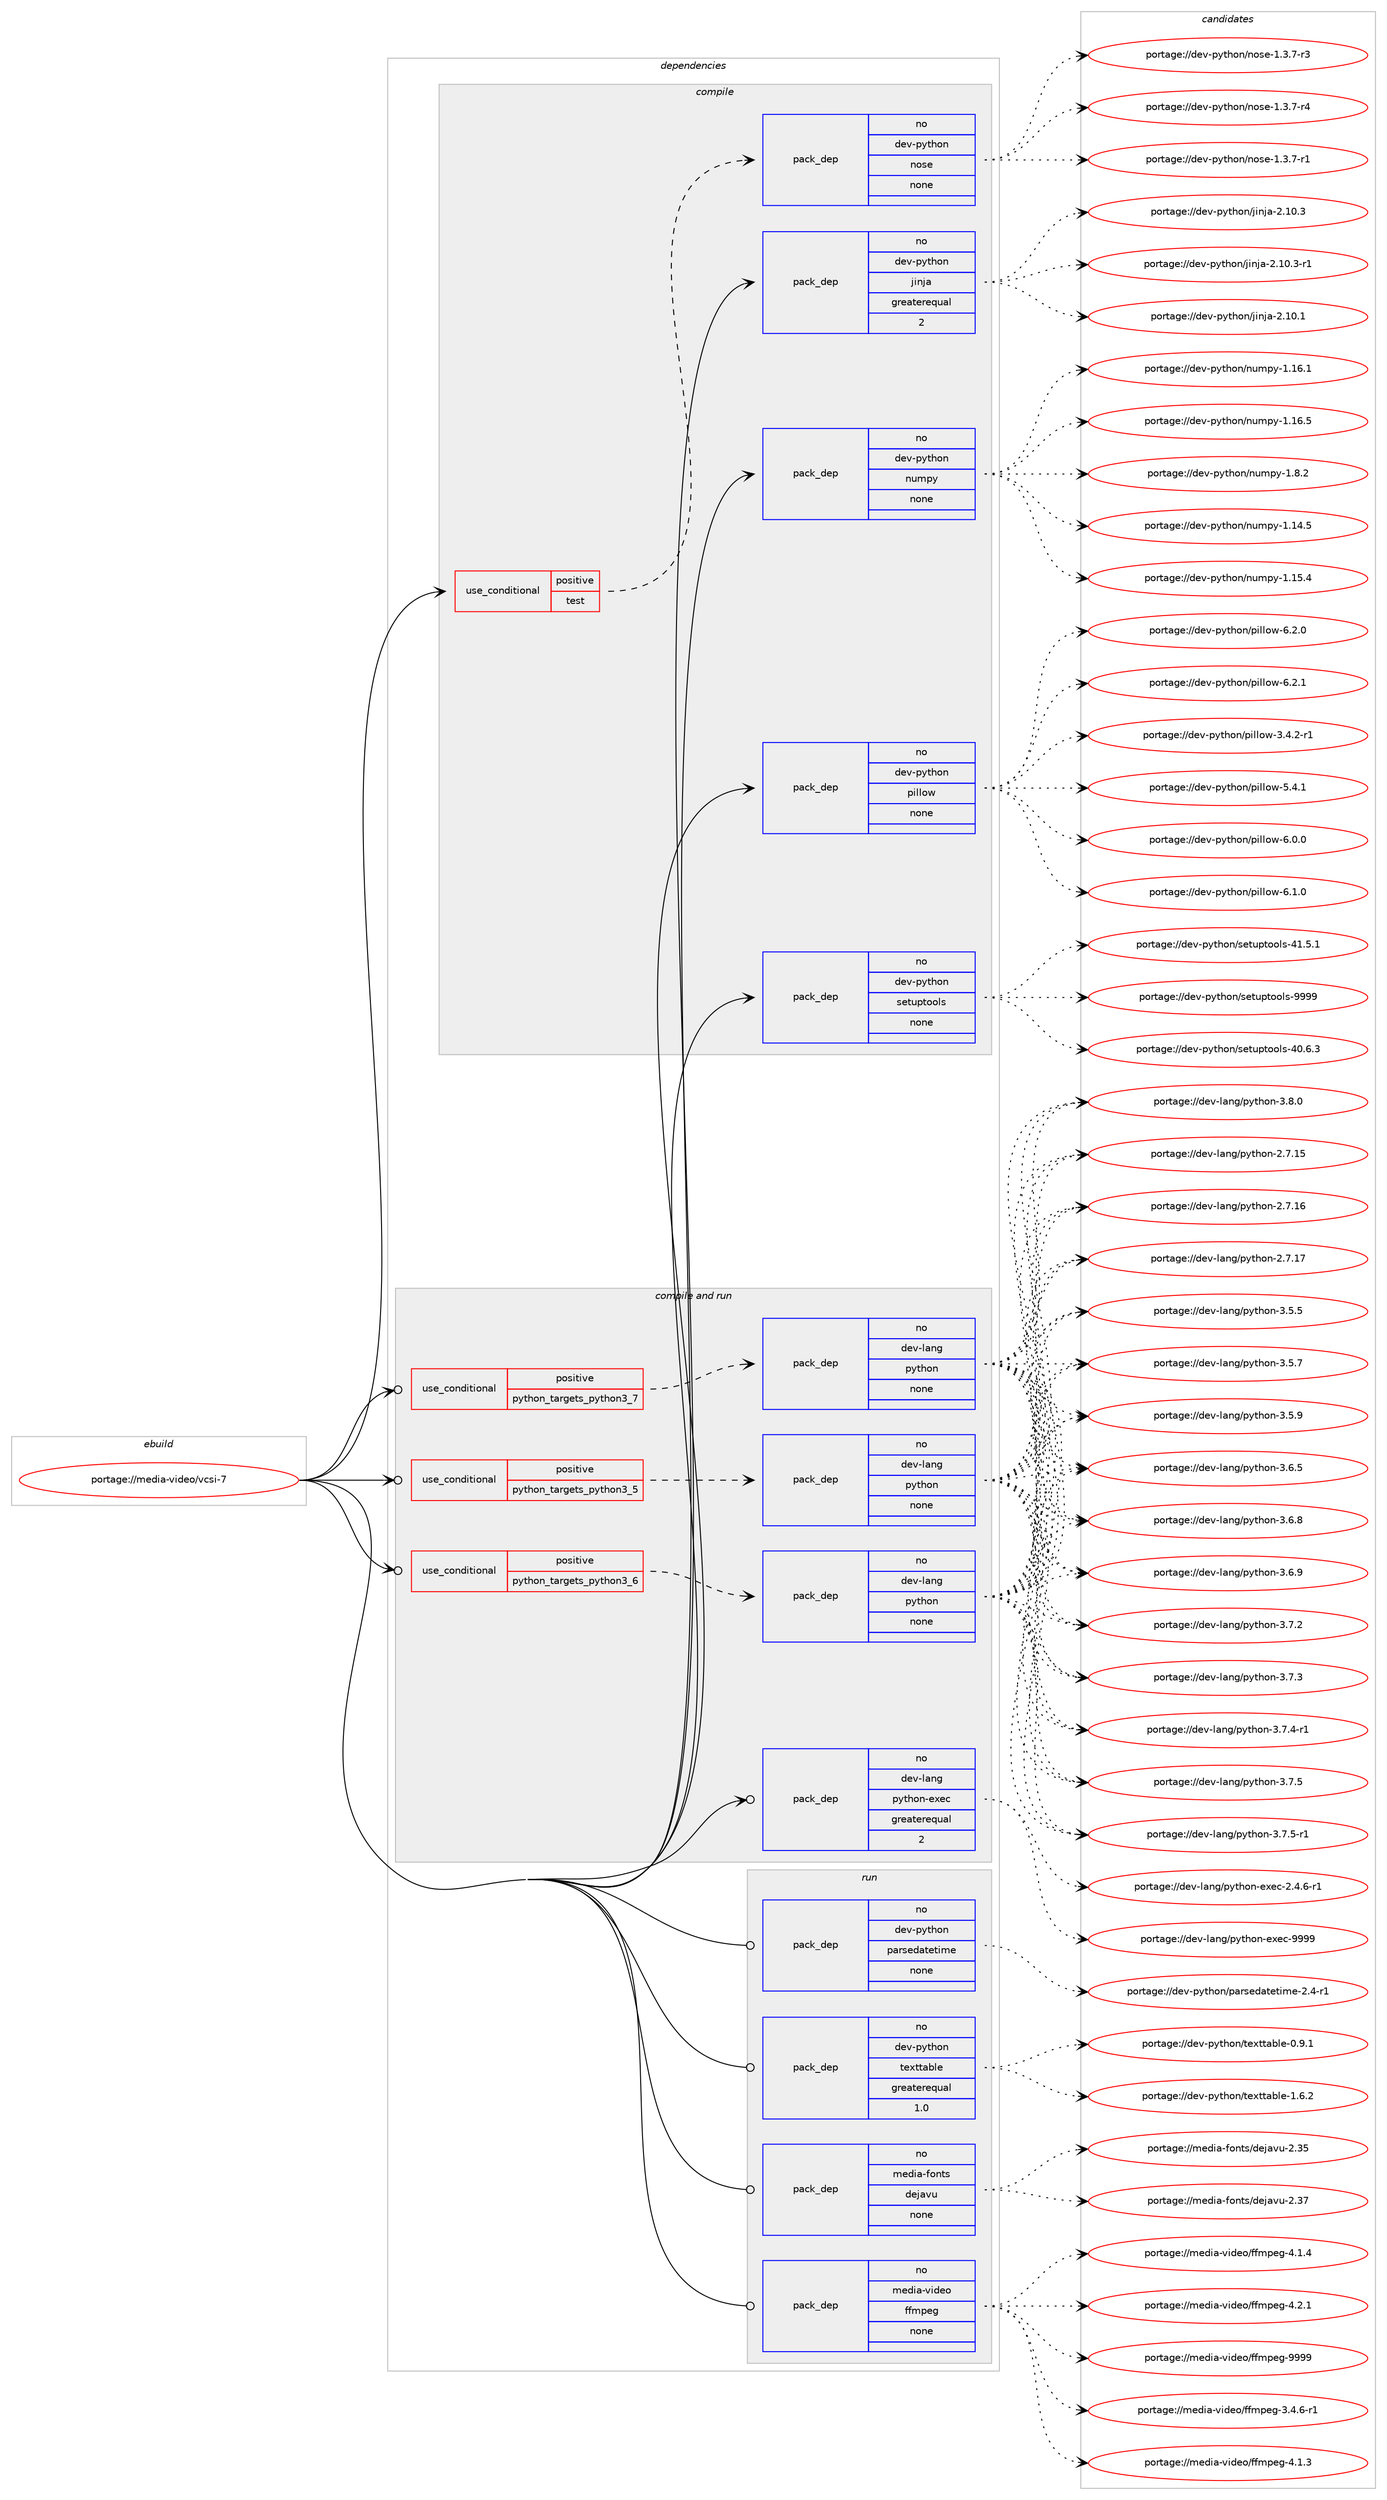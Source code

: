 digraph prolog {

# *************
# Graph options
# *************

newrank=true;
concentrate=true;
compound=true;
graph [rankdir=LR,fontname=Helvetica,fontsize=10,ranksep=1.5];#, ranksep=2.5, nodesep=0.2];
edge  [arrowhead=vee];
node  [fontname=Helvetica,fontsize=10];

# **********
# The ebuild
# **********

subgraph cluster_leftcol {
color=gray;
rank=same;
label=<<i>ebuild</i>>;
id [label="portage://media-video/vcsi-7", color=red, width=4, href="../media-video/vcsi-7.svg"];
}

# ****************
# The dependencies
# ****************

subgraph cluster_midcol {
color=gray;
label=<<i>dependencies</i>>;
subgraph cluster_compile {
fillcolor="#eeeeee";
style=filled;
label=<<i>compile</i>>;
subgraph cond85573 {
dependency343476 [label=<<TABLE BORDER="0" CELLBORDER="1" CELLSPACING="0" CELLPADDING="4"><TR><TD ROWSPAN="3" CELLPADDING="10">use_conditional</TD></TR><TR><TD>positive</TD></TR><TR><TD>test</TD></TR></TABLE>>, shape=none, color=red];
subgraph pack252277 {
dependency343477 [label=<<TABLE BORDER="0" CELLBORDER="1" CELLSPACING="0" CELLPADDING="4" WIDTH="220"><TR><TD ROWSPAN="6" CELLPADDING="30">pack_dep</TD></TR><TR><TD WIDTH="110">no</TD></TR><TR><TD>dev-python</TD></TR><TR><TD>nose</TD></TR><TR><TD>none</TD></TR><TR><TD></TD></TR></TABLE>>, shape=none, color=blue];
}
dependency343476:e -> dependency343477:w [weight=20,style="dashed",arrowhead="vee"];
}
id:e -> dependency343476:w [weight=20,style="solid",arrowhead="vee"];
subgraph pack252278 {
dependency343478 [label=<<TABLE BORDER="0" CELLBORDER="1" CELLSPACING="0" CELLPADDING="4" WIDTH="220"><TR><TD ROWSPAN="6" CELLPADDING="30">pack_dep</TD></TR><TR><TD WIDTH="110">no</TD></TR><TR><TD>dev-python</TD></TR><TR><TD>jinja</TD></TR><TR><TD>greaterequal</TD></TR><TR><TD>2</TD></TR></TABLE>>, shape=none, color=blue];
}
id:e -> dependency343478:w [weight=20,style="solid",arrowhead="vee"];
subgraph pack252279 {
dependency343479 [label=<<TABLE BORDER="0" CELLBORDER="1" CELLSPACING="0" CELLPADDING="4" WIDTH="220"><TR><TD ROWSPAN="6" CELLPADDING="30">pack_dep</TD></TR><TR><TD WIDTH="110">no</TD></TR><TR><TD>dev-python</TD></TR><TR><TD>numpy</TD></TR><TR><TD>none</TD></TR><TR><TD></TD></TR></TABLE>>, shape=none, color=blue];
}
id:e -> dependency343479:w [weight=20,style="solid",arrowhead="vee"];
subgraph pack252280 {
dependency343480 [label=<<TABLE BORDER="0" CELLBORDER="1" CELLSPACING="0" CELLPADDING="4" WIDTH="220"><TR><TD ROWSPAN="6" CELLPADDING="30">pack_dep</TD></TR><TR><TD WIDTH="110">no</TD></TR><TR><TD>dev-python</TD></TR><TR><TD>pillow</TD></TR><TR><TD>none</TD></TR><TR><TD></TD></TR></TABLE>>, shape=none, color=blue];
}
id:e -> dependency343480:w [weight=20,style="solid",arrowhead="vee"];
subgraph pack252281 {
dependency343481 [label=<<TABLE BORDER="0" CELLBORDER="1" CELLSPACING="0" CELLPADDING="4" WIDTH="220"><TR><TD ROWSPAN="6" CELLPADDING="30">pack_dep</TD></TR><TR><TD WIDTH="110">no</TD></TR><TR><TD>dev-python</TD></TR><TR><TD>setuptools</TD></TR><TR><TD>none</TD></TR><TR><TD></TD></TR></TABLE>>, shape=none, color=blue];
}
id:e -> dependency343481:w [weight=20,style="solid",arrowhead="vee"];
}
subgraph cluster_compileandrun {
fillcolor="#eeeeee";
style=filled;
label=<<i>compile and run</i>>;
subgraph cond85574 {
dependency343482 [label=<<TABLE BORDER="0" CELLBORDER="1" CELLSPACING="0" CELLPADDING="4"><TR><TD ROWSPAN="3" CELLPADDING="10">use_conditional</TD></TR><TR><TD>positive</TD></TR><TR><TD>python_targets_python3_5</TD></TR></TABLE>>, shape=none, color=red];
subgraph pack252282 {
dependency343483 [label=<<TABLE BORDER="0" CELLBORDER="1" CELLSPACING="0" CELLPADDING="4" WIDTH="220"><TR><TD ROWSPAN="6" CELLPADDING="30">pack_dep</TD></TR><TR><TD WIDTH="110">no</TD></TR><TR><TD>dev-lang</TD></TR><TR><TD>python</TD></TR><TR><TD>none</TD></TR><TR><TD></TD></TR></TABLE>>, shape=none, color=blue];
}
dependency343482:e -> dependency343483:w [weight=20,style="dashed",arrowhead="vee"];
}
id:e -> dependency343482:w [weight=20,style="solid",arrowhead="odotvee"];
subgraph cond85575 {
dependency343484 [label=<<TABLE BORDER="0" CELLBORDER="1" CELLSPACING="0" CELLPADDING="4"><TR><TD ROWSPAN="3" CELLPADDING="10">use_conditional</TD></TR><TR><TD>positive</TD></TR><TR><TD>python_targets_python3_6</TD></TR></TABLE>>, shape=none, color=red];
subgraph pack252283 {
dependency343485 [label=<<TABLE BORDER="0" CELLBORDER="1" CELLSPACING="0" CELLPADDING="4" WIDTH="220"><TR><TD ROWSPAN="6" CELLPADDING="30">pack_dep</TD></TR><TR><TD WIDTH="110">no</TD></TR><TR><TD>dev-lang</TD></TR><TR><TD>python</TD></TR><TR><TD>none</TD></TR><TR><TD></TD></TR></TABLE>>, shape=none, color=blue];
}
dependency343484:e -> dependency343485:w [weight=20,style="dashed",arrowhead="vee"];
}
id:e -> dependency343484:w [weight=20,style="solid",arrowhead="odotvee"];
subgraph cond85576 {
dependency343486 [label=<<TABLE BORDER="0" CELLBORDER="1" CELLSPACING="0" CELLPADDING="4"><TR><TD ROWSPAN="3" CELLPADDING="10">use_conditional</TD></TR><TR><TD>positive</TD></TR><TR><TD>python_targets_python3_7</TD></TR></TABLE>>, shape=none, color=red];
subgraph pack252284 {
dependency343487 [label=<<TABLE BORDER="0" CELLBORDER="1" CELLSPACING="0" CELLPADDING="4" WIDTH="220"><TR><TD ROWSPAN="6" CELLPADDING="30">pack_dep</TD></TR><TR><TD WIDTH="110">no</TD></TR><TR><TD>dev-lang</TD></TR><TR><TD>python</TD></TR><TR><TD>none</TD></TR><TR><TD></TD></TR></TABLE>>, shape=none, color=blue];
}
dependency343486:e -> dependency343487:w [weight=20,style="dashed",arrowhead="vee"];
}
id:e -> dependency343486:w [weight=20,style="solid",arrowhead="odotvee"];
subgraph pack252285 {
dependency343488 [label=<<TABLE BORDER="0" CELLBORDER="1" CELLSPACING="0" CELLPADDING="4" WIDTH="220"><TR><TD ROWSPAN="6" CELLPADDING="30">pack_dep</TD></TR><TR><TD WIDTH="110">no</TD></TR><TR><TD>dev-lang</TD></TR><TR><TD>python-exec</TD></TR><TR><TD>greaterequal</TD></TR><TR><TD>2</TD></TR></TABLE>>, shape=none, color=blue];
}
id:e -> dependency343488:w [weight=20,style="solid",arrowhead="odotvee"];
}
subgraph cluster_run {
fillcolor="#eeeeee";
style=filled;
label=<<i>run</i>>;
subgraph pack252286 {
dependency343489 [label=<<TABLE BORDER="0" CELLBORDER="1" CELLSPACING="0" CELLPADDING="4" WIDTH="220"><TR><TD ROWSPAN="6" CELLPADDING="30">pack_dep</TD></TR><TR><TD WIDTH="110">no</TD></TR><TR><TD>dev-python</TD></TR><TR><TD>parsedatetime</TD></TR><TR><TD>none</TD></TR><TR><TD></TD></TR></TABLE>>, shape=none, color=blue];
}
id:e -> dependency343489:w [weight=20,style="solid",arrowhead="odot"];
subgraph pack252287 {
dependency343490 [label=<<TABLE BORDER="0" CELLBORDER="1" CELLSPACING="0" CELLPADDING="4" WIDTH="220"><TR><TD ROWSPAN="6" CELLPADDING="30">pack_dep</TD></TR><TR><TD WIDTH="110">no</TD></TR><TR><TD>dev-python</TD></TR><TR><TD>texttable</TD></TR><TR><TD>greaterequal</TD></TR><TR><TD>1.0</TD></TR></TABLE>>, shape=none, color=blue];
}
id:e -> dependency343490:w [weight=20,style="solid",arrowhead="odot"];
subgraph pack252288 {
dependency343491 [label=<<TABLE BORDER="0" CELLBORDER="1" CELLSPACING="0" CELLPADDING="4" WIDTH="220"><TR><TD ROWSPAN="6" CELLPADDING="30">pack_dep</TD></TR><TR><TD WIDTH="110">no</TD></TR><TR><TD>media-fonts</TD></TR><TR><TD>dejavu</TD></TR><TR><TD>none</TD></TR><TR><TD></TD></TR></TABLE>>, shape=none, color=blue];
}
id:e -> dependency343491:w [weight=20,style="solid",arrowhead="odot"];
subgraph pack252289 {
dependency343492 [label=<<TABLE BORDER="0" CELLBORDER="1" CELLSPACING="0" CELLPADDING="4" WIDTH="220"><TR><TD ROWSPAN="6" CELLPADDING="30">pack_dep</TD></TR><TR><TD WIDTH="110">no</TD></TR><TR><TD>media-video</TD></TR><TR><TD>ffmpeg</TD></TR><TR><TD>none</TD></TR><TR><TD></TD></TR></TABLE>>, shape=none, color=blue];
}
id:e -> dependency343492:w [weight=20,style="solid",arrowhead="odot"];
}
}

# **************
# The candidates
# **************

subgraph cluster_choices {
rank=same;
color=gray;
label=<<i>candidates</i>>;

subgraph choice252277 {
color=black;
nodesep=1;
choiceportage10010111845112121116104111110471101111151014549465146554511449 [label="portage://dev-python/nose-1.3.7-r1", color=red, width=4,href="../dev-python/nose-1.3.7-r1.svg"];
choiceportage10010111845112121116104111110471101111151014549465146554511451 [label="portage://dev-python/nose-1.3.7-r3", color=red, width=4,href="../dev-python/nose-1.3.7-r3.svg"];
choiceportage10010111845112121116104111110471101111151014549465146554511452 [label="portage://dev-python/nose-1.3.7-r4", color=red, width=4,href="../dev-python/nose-1.3.7-r4.svg"];
dependency343477:e -> choiceportage10010111845112121116104111110471101111151014549465146554511449:w [style=dotted,weight="100"];
dependency343477:e -> choiceportage10010111845112121116104111110471101111151014549465146554511451:w [style=dotted,weight="100"];
dependency343477:e -> choiceportage10010111845112121116104111110471101111151014549465146554511452:w [style=dotted,weight="100"];
}
subgraph choice252278 {
color=black;
nodesep=1;
choiceportage10010111845112121116104111110471061051101069745504649484649 [label="portage://dev-python/jinja-2.10.1", color=red, width=4,href="../dev-python/jinja-2.10.1.svg"];
choiceportage10010111845112121116104111110471061051101069745504649484651 [label="portage://dev-python/jinja-2.10.3", color=red, width=4,href="../dev-python/jinja-2.10.3.svg"];
choiceportage100101118451121211161041111104710610511010697455046494846514511449 [label="portage://dev-python/jinja-2.10.3-r1", color=red, width=4,href="../dev-python/jinja-2.10.3-r1.svg"];
dependency343478:e -> choiceportage10010111845112121116104111110471061051101069745504649484649:w [style=dotted,weight="100"];
dependency343478:e -> choiceportage10010111845112121116104111110471061051101069745504649484651:w [style=dotted,weight="100"];
dependency343478:e -> choiceportage100101118451121211161041111104710610511010697455046494846514511449:w [style=dotted,weight="100"];
}
subgraph choice252279 {
color=black;
nodesep=1;
choiceportage100101118451121211161041111104711011710911212145494649524653 [label="portage://dev-python/numpy-1.14.5", color=red, width=4,href="../dev-python/numpy-1.14.5.svg"];
choiceportage100101118451121211161041111104711011710911212145494649534652 [label="portage://dev-python/numpy-1.15.4", color=red, width=4,href="../dev-python/numpy-1.15.4.svg"];
choiceportage100101118451121211161041111104711011710911212145494649544649 [label="portage://dev-python/numpy-1.16.1", color=red, width=4,href="../dev-python/numpy-1.16.1.svg"];
choiceportage100101118451121211161041111104711011710911212145494649544653 [label="portage://dev-python/numpy-1.16.5", color=red, width=4,href="../dev-python/numpy-1.16.5.svg"];
choiceportage1001011184511212111610411111047110117109112121454946564650 [label="portage://dev-python/numpy-1.8.2", color=red, width=4,href="../dev-python/numpy-1.8.2.svg"];
dependency343479:e -> choiceportage100101118451121211161041111104711011710911212145494649524653:w [style=dotted,weight="100"];
dependency343479:e -> choiceportage100101118451121211161041111104711011710911212145494649534652:w [style=dotted,weight="100"];
dependency343479:e -> choiceportage100101118451121211161041111104711011710911212145494649544649:w [style=dotted,weight="100"];
dependency343479:e -> choiceportage100101118451121211161041111104711011710911212145494649544653:w [style=dotted,weight="100"];
dependency343479:e -> choiceportage1001011184511212111610411111047110117109112121454946564650:w [style=dotted,weight="100"];
}
subgraph choice252280 {
color=black;
nodesep=1;
choiceportage10010111845112121116104111110471121051081081111194551465246504511449 [label="portage://dev-python/pillow-3.4.2-r1", color=red, width=4,href="../dev-python/pillow-3.4.2-r1.svg"];
choiceportage1001011184511212111610411111047112105108108111119455346524649 [label="portage://dev-python/pillow-5.4.1", color=red, width=4,href="../dev-python/pillow-5.4.1.svg"];
choiceportage1001011184511212111610411111047112105108108111119455446484648 [label="portage://dev-python/pillow-6.0.0", color=red, width=4,href="../dev-python/pillow-6.0.0.svg"];
choiceportage1001011184511212111610411111047112105108108111119455446494648 [label="portage://dev-python/pillow-6.1.0", color=red, width=4,href="../dev-python/pillow-6.1.0.svg"];
choiceportage1001011184511212111610411111047112105108108111119455446504648 [label="portage://dev-python/pillow-6.2.0", color=red, width=4,href="../dev-python/pillow-6.2.0.svg"];
choiceportage1001011184511212111610411111047112105108108111119455446504649 [label="portage://dev-python/pillow-6.2.1", color=red, width=4,href="../dev-python/pillow-6.2.1.svg"];
dependency343480:e -> choiceportage10010111845112121116104111110471121051081081111194551465246504511449:w [style=dotted,weight="100"];
dependency343480:e -> choiceportage1001011184511212111610411111047112105108108111119455346524649:w [style=dotted,weight="100"];
dependency343480:e -> choiceportage1001011184511212111610411111047112105108108111119455446484648:w [style=dotted,weight="100"];
dependency343480:e -> choiceportage1001011184511212111610411111047112105108108111119455446494648:w [style=dotted,weight="100"];
dependency343480:e -> choiceportage1001011184511212111610411111047112105108108111119455446504648:w [style=dotted,weight="100"];
dependency343480:e -> choiceportage1001011184511212111610411111047112105108108111119455446504649:w [style=dotted,weight="100"];
}
subgraph choice252281 {
color=black;
nodesep=1;
choiceportage100101118451121211161041111104711510111611711211611111110811545524846544651 [label="portage://dev-python/setuptools-40.6.3", color=red, width=4,href="../dev-python/setuptools-40.6.3.svg"];
choiceportage100101118451121211161041111104711510111611711211611111110811545524946534649 [label="portage://dev-python/setuptools-41.5.1", color=red, width=4,href="../dev-python/setuptools-41.5.1.svg"];
choiceportage10010111845112121116104111110471151011161171121161111111081154557575757 [label="portage://dev-python/setuptools-9999", color=red, width=4,href="../dev-python/setuptools-9999.svg"];
dependency343481:e -> choiceportage100101118451121211161041111104711510111611711211611111110811545524846544651:w [style=dotted,weight="100"];
dependency343481:e -> choiceportage100101118451121211161041111104711510111611711211611111110811545524946534649:w [style=dotted,weight="100"];
dependency343481:e -> choiceportage10010111845112121116104111110471151011161171121161111111081154557575757:w [style=dotted,weight="100"];
}
subgraph choice252282 {
color=black;
nodesep=1;
choiceportage10010111845108971101034711212111610411111045504655464953 [label="portage://dev-lang/python-2.7.15", color=red, width=4,href="../dev-lang/python-2.7.15.svg"];
choiceportage10010111845108971101034711212111610411111045504655464954 [label="portage://dev-lang/python-2.7.16", color=red, width=4,href="../dev-lang/python-2.7.16.svg"];
choiceportage10010111845108971101034711212111610411111045504655464955 [label="portage://dev-lang/python-2.7.17", color=red, width=4,href="../dev-lang/python-2.7.17.svg"];
choiceportage100101118451089711010347112121116104111110455146534653 [label="portage://dev-lang/python-3.5.5", color=red, width=4,href="../dev-lang/python-3.5.5.svg"];
choiceportage100101118451089711010347112121116104111110455146534655 [label="portage://dev-lang/python-3.5.7", color=red, width=4,href="../dev-lang/python-3.5.7.svg"];
choiceportage100101118451089711010347112121116104111110455146534657 [label="portage://dev-lang/python-3.5.9", color=red, width=4,href="../dev-lang/python-3.5.9.svg"];
choiceportage100101118451089711010347112121116104111110455146544653 [label="portage://dev-lang/python-3.6.5", color=red, width=4,href="../dev-lang/python-3.6.5.svg"];
choiceportage100101118451089711010347112121116104111110455146544656 [label="portage://dev-lang/python-3.6.8", color=red, width=4,href="../dev-lang/python-3.6.8.svg"];
choiceportage100101118451089711010347112121116104111110455146544657 [label="portage://dev-lang/python-3.6.9", color=red, width=4,href="../dev-lang/python-3.6.9.svg"];
choiceportage100101118451089711010347112121116104111110455146554650 [label="portage://dev-lang/python-3.7.2", color=red, width=4,href="../dev-lang/python-3.7.2.svg"];
choiceportage100101118451089711010347112121116104111110455146554651 [label="portage://dev-lang/python-3.7.3", color=red, width=4,href="../dev-lang/python-3.7.3.svg"];
choiceportage1001011184510897110103471121211161041111104551465546524511449 [label="portage://dev-lang/python-3.7.4-r1", color=red, width=4,href="../dev-lang/python-3.7.4-r1.svg"];
choiceportage100101118451089711010347112121116104111110455146554653 [label="portage://dev-lang/python-3.7.5", color=red, width=4,href="../dev-lang/python-3.7.5.svg"];
choiceportage1001011184510897110103471121211161041111104551465546534511449 [label="portage://dev-lang/python-3.7.5-r1", color=red, width=4,href="../dev-lang/python-3.7.5-r1.svg"];
choiceportage100101118451089711010347112121116104111110455146564648 [label="portage://dev-lang/python-3.8.0", color=red, width=4,href="../dev-lang/python-3.8.0.svg"];
dependency343483:e -> choiceportage10010111845108971101034711212111610411111045504655464953:w [style=dotted,weight="100"];
dependency343483:e -> choiceportage10010111845108971101034711212111610411111045504655464954:w [style=dotted,weight="100"];
dependency343483:e -> choiceportage10010111845108971101034711212111610411111045504655464955:w [style=dotted,weight="100"];
dependency343483:e -> choiceportage100101118451089711010347112121116104111110455146534653:w [style=dotted,weight="100"];
dependency343483:e -> choiceportage100101118451089711010347112121116104111110455146534655:w [style=dotted,weight="100"];
dependency343483:e -> choiceportage100101118451089711010347112121116104111110455146534657:w [style=dotted,weight="100"];
dependency343483:e -> choiceportage100101118451089711010347112121116104111110455146544653:w [style=dotted,weight="100"];
dependency343483:e -> choiceportage100101118451089711010347112121116104111110455146544656:w [style=dotted,weight="100"];
dependency343483:e -> choiceportage100101118451089711010347112121116104111110455146544657:w [style=dotted,weight="100"];
dependency343483:e -> choiceportage100101118451089711010347112121116104111110455146554650:w [style=dotted,weight="100"];
dependency343483:e -> choiceportage100101118451089711010347112121116104111110455146554651:w [style=dotted,weight="100"];
dependency343483:e -> choiceportage1001011184510897110103471121211161041111104551465546524511449:w [style=dotted,weight="100"];
dependency343483:e -> choiceportage100101118451089711010347112121116104111110455146554653:w [style=dotted,weight="100"];
dependency343483:e -> choiceportage1001011184510897110103471121211161041111104551465546534511449:w [style=dotted,weight="100"];
dependency343483:e -> choiceportage100101118451089711010347112121116104111110455146564648:w [style=dotted,weight="100"];
}
subgraph choice252283 {
color=black;
nodesep=1;
choiceportage10010111845108971101034711212111610411111045504655464953 [label="portage://dev-lang/python-2.7.15", color=red, width=4,href="../dev-lang/python-2.7.15.svg"];
choiceportage10010111845108971101034711212111610411111045504655464954 [label="portage://dev-lang/python-2.7.16", color=red, width=4,href="../dev-lang/python-2.7.16.svg"];
choiceportage10010111845108971101034711212111610411111045504655464955 [label="portage://dev-lang/python-2.7.17", color=red, width=4,href="../dev-lang/python-2.7.17.svg"];
choiceportage100101118451089711010347112121116104111110455146534653 [label="portage://dev-lang/python-3.5.5", color=red, width=4,href="../dev-lang/python-3.5.5.svg"];
choiceportage100101118451089711010347112121116104111110455146534655 [label="portage://dev-lang/python-3.5.7", color=red, width=4,href="../dev-lang/python-3.5.7.svg"];
choiceportage100101118451089711010347112121116104111110455146534657 [label="portage://dev-lang/python-3.5.9", color=red, width=4,href="../dev-lang/python-3.5.9.svg"];
choiceportage100101118451089711010347112121116104111110455146544653 [label="portage://dev-lang/python-3.6.5", color=red, width=4,href="../dev-lang/python-3.6.5.svg"];
choiceportage100101118451089711010347112121116104111110455146544656 [label="portage://dev-lang/python-3.6.8", color=red, width=4,href="../dev-lang/python-3.6.8.svg"];
choiceportage100101118451089711010347112121116104111110455146544657 [label="portage://dev-lang/python-3.6.9", color=red, width=4,href="../dev-lang/python-3.6.9.svg"];
choiceportage100101118451089711010347112121116104111110455146554650 [label="portage://dev-lang/python-3.7.2", color=red, width=4,href="../dev-lang/python-3.7.2.svg"];
choiceportage100101118451089711010347112121116104111110455146554651 [label="portage://dev-lang/python-3.7.3", color=red, width=4,href="../dev-lang/python-3.7.3.svg"];
choiceportage1001011184510897110103471121211161041111104551465546524511449 [label="portage://dev-lang/python-3.7.4-r1", color=red, width=4,href="../dev-lang/python-3.7.4-r1.svg"];
choiceportage100101118451089711010347112121116104111110455146554653 [label="portage://dev-lang/python-3.7.5", color=red, width=4,href="../dev-lang/python-3.7.5.svg"];
choiceportage1001011184510897110103471121211161041111104551465546534511449 [label="portage://dev-lang/python-3.7.5-r1", color=red, width=4,href="../dev-lang/python-3.7.5-r1.svg"];
choiceportage100101118451089711010347112121116104111110455146564648 [label="portage://dev-lang/python-3.8.0", color=red, width=4,href="../dev-lang/python-3.8.0.svg"];
dependency343485:e -> choiceportage10010111845108971101034711212111610411111045504655464953:w [style=dotted,weight="100"];
dependency343485:e -> choiceportage10010111845108971101034711212111610411111045504655464954:w [style=dotted,weight="100"];
dependency343485:e -> choiceportage10010111845108971101034711212111610411111045504655464955:w [style=dotted,weight="100"];
dependency343485:e -> choiceportage100101118451089711010347112121116104111110455146534653:w [style=dotted,weight="100"];
dependency343485:e -> choiceportage100101118451089711010347112121116104111110455146534655:w [style=dotted,weight="100"];
dependency343485:e -> choiceportage100101118451089711010347112121116104111110455146534657:w [style=dotted,weight="100"];
dependency343485:e -> choiceportage100101118451089711010347112121116104111110455146544653:w [style=dotted,weight="100"];
dependency343485:e -> choiceportage100101118451089711010347112121116104111110455146544656:w [style=dotted,weight="100"];
dependency343485:e -> choiceportage100101118451089711010347112121116104111110455146544657:w [style=dotted,weight="100"];
dependency343485:e -> choiceportage100101118451089711010347112121116104111110455146554650:w [style=dotted,weight="100"];
dependency343485:e -> choiceportage100101118451089711010347112121116104111110455146554651:w [style=dotted,weight="100"];
dependency343485:e -> choiceportage1001011184510897110103471121211161041111104551465546524511449:w [style=dotted,weight="100"];
dependency343485:e -> choiceportage100101118451089711010347112121116104111110455146554653:w [style=dotted,weight="100"];
dependency343485:e -> choiceportage1001011184510897110103471121211161041111104551465546534511449:w [style=dotted,weight="100"];
dependency343485:e -> choiceportage100101118451089711010347112121116104111110455146564648:w [style=dotted,weight="100"];
}
subgraph choice252284 {
color=black;
nodesep=1;
choiceportage10010111845108971101034711212111610411111045504655464953 [label="portage://dev-lang/python-2.7.15", color=red, width=4,href="../dev-lang/python-2.7.15.svg"];
choiceportage10010111845108971101034711212111610411111045504655464954 [label="portage://dev-lang/python-2.7.16", color=red, width=4,href="../dev-lang/python-2.7.16.svg"];
choiceportage10010111845108971101034711212111610411111045504655464955 [label="portage://dev-lang/python-2.7.17", color=red, width=4,href="../dev-lang/python-2.7.17.svg"];
choiceportage100101118451089711010347112121116104111110455146534653 [label="portage://dev-lang/python-3.5.5", color=red, width=4,href="../dev-lang/python-3.5.5.svg"];
choiceportage100101118451089711010347112121116104111110455146534655 [label="portage://dev-lang/python-3.5.7", color=red, width=4,href="../dev-lang/python-3.5.7.svg"];
choiceportage100101118451089711010347112121116104111110455146534657 [label="portage://dev-lang/python-3.5.9", color=red, width=4,href="../dev-lang/python-3.5.9.svg"];
choiceportage100101118451089711010347112121116104111110455146544653 [label="portage://dev-lang/python-3.6.5", color=red, width=4,href="../dev-lang/python-3.6.5.svg"];
choiceportage100101118451089711010347112121116104111110455146544656 [label="portage://dev-lang/python-3.6.8", color=red, width=4,href="../dev-lang/python-3.6.8.svg"];
choiceportage100101118451089711010347112121116104111110455146544657 [label="portage://dev-lang/python-3.6.9", color=red, width=4,href="../dev-lang/python-3.6.9.svg"];
choiceportage100101118451089711010347112121116104111110455146554650 [label="portage://dev-lang/python-3.7.2", color=red, width=4,href="../dev-lang/python-3.7.2.svg"];
choiceportage100101118451089711010347112121116104111110455146554651 [label="portage://dev-lang/python-3.7.3", color=red, width=4,href="../dev-lang/python-3.7.3.svg"];
choiceportage1001011184510897110103471121211161041111104551465546524511449 [label="portage://dev-lang/python-3.7.4-r1", color=red, width=4,href="../dev-lang/python-3.7.4-r1.svg"];
choiceportage100101118451089711010347112121116104111110455146554653 [label="portage://dev-lang/python-3.7.5", color=red, width=4,href="../dev-lang/python-3.7.5.svg"];
choiceportage1001011184510897110103471121211161041111104551465546534511449 [label="portage://dev-lang/python-3.7.5-r1", color=red, width=4,href="../dev-lang/python-3.7.5-r1.svg"];
choiceportage100101118451089711010347112121116104111110455146564648 [label="portage://dev-lang/python-3.8.0", color=red, width=4,href="../dev-lang/python-3.8.0.svg"];
dependency343487:e -> choiceportage10010111845108971101034711212111610411111045504655464953:w [style=dotted,weight="100"];
dependency343487:e -> choiceportage10010111845108971101034711212111610411111045504655464954:w [style=dotted,weight="100"];
dependency343487:e -> choiceportage10010111845108971101034711212111610411111045504655464955:w [style=dotted,weight="100"];
dependency343487:e -> choiceportage100101118451089711010347112121116104111110455146534653:w [style=dotted,weight="100"];
dependency343487:e -> choiceportage100101118451089711010347112121116104111110455146534655:w [style=dotted,weight="100"];
dependency343487:e -> choiceportage100101118451089711010347112121116104111110455146534657:w [style=dotted,weight="100"];
dependency343487:e -> choiceportage100101118451089711010347112121116104111110455146544653:w [style=dotted,weight="100"];
dependency343487:e -> choiceportage100101118451089711010347112121116104111110455146544656:w [style=dotted,weight="100"];
dependency343487:e -> choiceportage100101118451089711010347112121116104111110455146544657:w [style=dotted,weight="100"];
dependency343487:e -> choiceportage100101118451089711010347112121116104111110455146554650:w [style=dotted,weight="100"];
dependency343487:e -> choiceportage100101118451089711010347112121116104111110455146554651:w [style=dotted,weight="100"];
dependency343487:e -> choiceportage1001011184510897110103471121211161041111104551465546524511449:w [style=dotted,weight="100"];
dependency343487:e -> choiceportage100101118451089711010347112121116104111110455146554653:w [style=dotted,weight="100"];
dependency343487:e -> choiceportage1001011184510897110103471121211161041111104551465546534511449:w [style=dotted,weight="100"];
dependency343487:e -> choiceportage100101118451089711010347112121116104111110455146564648:w [style=dotted,weight="100"];
}
subgraph choice252285 {
color=black;
nodesep=1;
choiceportage10010111845108971101034711212111610411111045101120101994550465246544511449 [label="portage://dev-lang/python-exec-2.4.6-r1", color=red, width=4,href="../dev-lang/python-exec-2.4.6-r1.svg"];
choiceportage10010111845108971101034711212111610411111045101120101994557575757 [label="portage://dev-lang/python-exec-9999", color=red, width=4,href="../dev-lang/python-exec-9999.svg"];
dependency343488:e -> choiceportage10010111845108971101034711212111610411111045101120101994550465246544511449:w [style=dotted,weight="100"];
dependency343488:e -> choiceportage10010111845108971101034711212111610411111045101120101994557575757:w [style=dotted,weight="100"];
}
subgraph choice252286 {
color=black;
nodesep=1;
choiceportage10010111845112121116104111110471129711411510110097116101116105109101455046524511449 [label="portage://dev-python/parsedatetime-2.4-r1", color=red, width=4,href="../dev-python/parsedatetime-2.4-r1.svg"];
dependency343489:e -> choiceportage10010111845112121116104111110471129711411510110097116101116105109101455046524511449:w [style=dotted,weight="100"];
}
subgraph choice252287 {
color=black;
nodesep=1;
choiceportage10010111845112121116104111110471161011201161169798108101454846574649 [label="portage://dev-python/texttable-0.9.1", color=red, width=4,href="../dev-python/texttable-0.9.1.svg"];
choiceportage10010111845112121116104111110471161011201161169798108101454946544650 [label="portage://dev-python/texttable-1.6.2", color=red, width=4,href="../dev-python/texttable-1.6.2.svg"];
dependency343490:e -> choiceportage10010111845112121116104111110471161011201161169798108101454846574649:w [style=dotted,weight="100"];
dependency343490:e -> choiceportage10010111845112121116104111110471161011201161169798108101454946544650:w [style=dotted,weight="100"];
}
subgraph choice252288 {
color=black;
nodesep=1;
choiceportage109101100105974510211111011611547100101106971181174550465153 [label="portage://media-fonts/dejavu-2.35", color=red, width=4,href="../media-fonts/dejavu-2.35.svg"];
choiceportage109101100105974510211111011611547100101106971181174550465155 [label="portage://media-fonts/dejavu-2.37", color=red, width=4,href="../media-fonts/dejavu-2.37.svg"];
dependency343491:e -> choiceportage109101100105974510211111011611547100101106971181174550465153:w [style=dotted,weight="100"];
dependency343491:e -> choiceportage109101100105974510211111011611547100101106971181174550465155:w [style=dotted,weight="100"];
}
subgraph choice252289 {
color=black;
nodesep=1;
choiceportage1091011001059745118105100101111471021021091121011034551465246544511449 [label="portage://media-video/ffmpeg-3.4.6-r1", color=red, width=4,href="../media-video/ffmpeg-3.4.6-r1.svg"];
choiceportage109101100105974511810510010111147102102109112101103455246494651 [label="portage://media-video/ffmpeg-4.1.3", color=red, width=4,href="../media-video/ffmpeg-4.1.3.svg"];
choiceportage109101100105974511810510010111147102102109112101103455246494652 [label="portage://media-video/ffmpeg-4.1.4", color=red, width=4,href="../media-video/ffmpeg-4.1.4.svg"];
choiceportage109101100105974511810510010111147102102109112101103455246504649 [label="portage://media-video/ffmpeg-4.2.1", color=red, width=4,href="../media-video/ffmpeg-4.2.1.svg"];
choiceportage1091011001059745118105100101111471021021091121011034557575757 [label="portage://media-video/ffmpeg-9999", color=red, width=4,href="../media-video/ffmpeg-9999.svg"];
dependency343492:e -> choiceportage1091011001059745118105100101111471021021091121011034551465246544511449:w [style=dotted,weight="100"];
dependency343492:e -> choiceportage109101100105974511810510010111147102102109112101103455246494651:w [style=dotted,weight="100"];
dependency343492:e -> choiceportage109101100105974511810510010111147102102109112101103455246494652:w [style=dotted,weight="100"];
dependency343492:e -> choiceportage109101100105974511810510010111147102102109112101103455246504649:w [style=dotted,weight="100"];
dependency343492:e -> choiceportage1091011001059745118105100101111471021021091121011034557575757:w [style=dotted,weight="100"];
}
}

}
